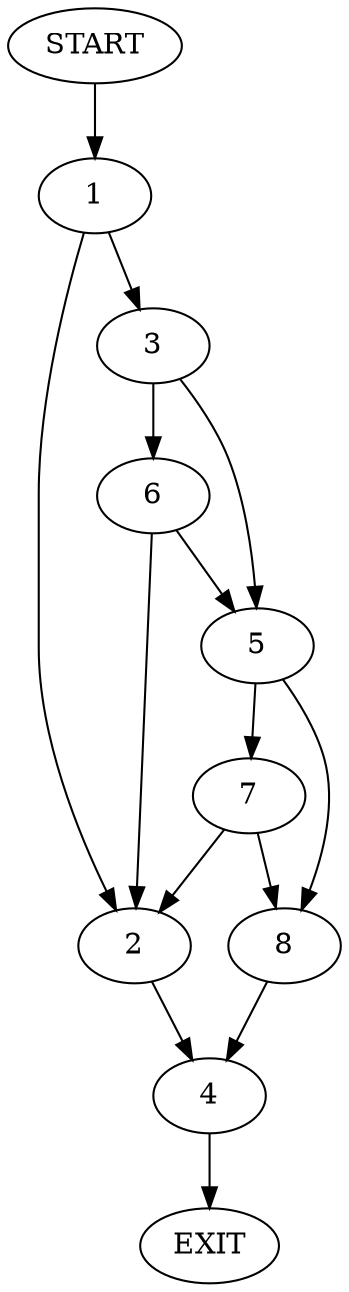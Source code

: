 digraph {
0 [label="START"]
9 [label="EXIT"]
0 -> 1
1 -> 2
1 -> 3
2 -> 4
3 -> 5
3 -> 6
5 -> 7
5 -> 8
6 -> 5
6 -> 2
8 -> 4
7 -> 2
7 -> 8
4 -> 9
}

